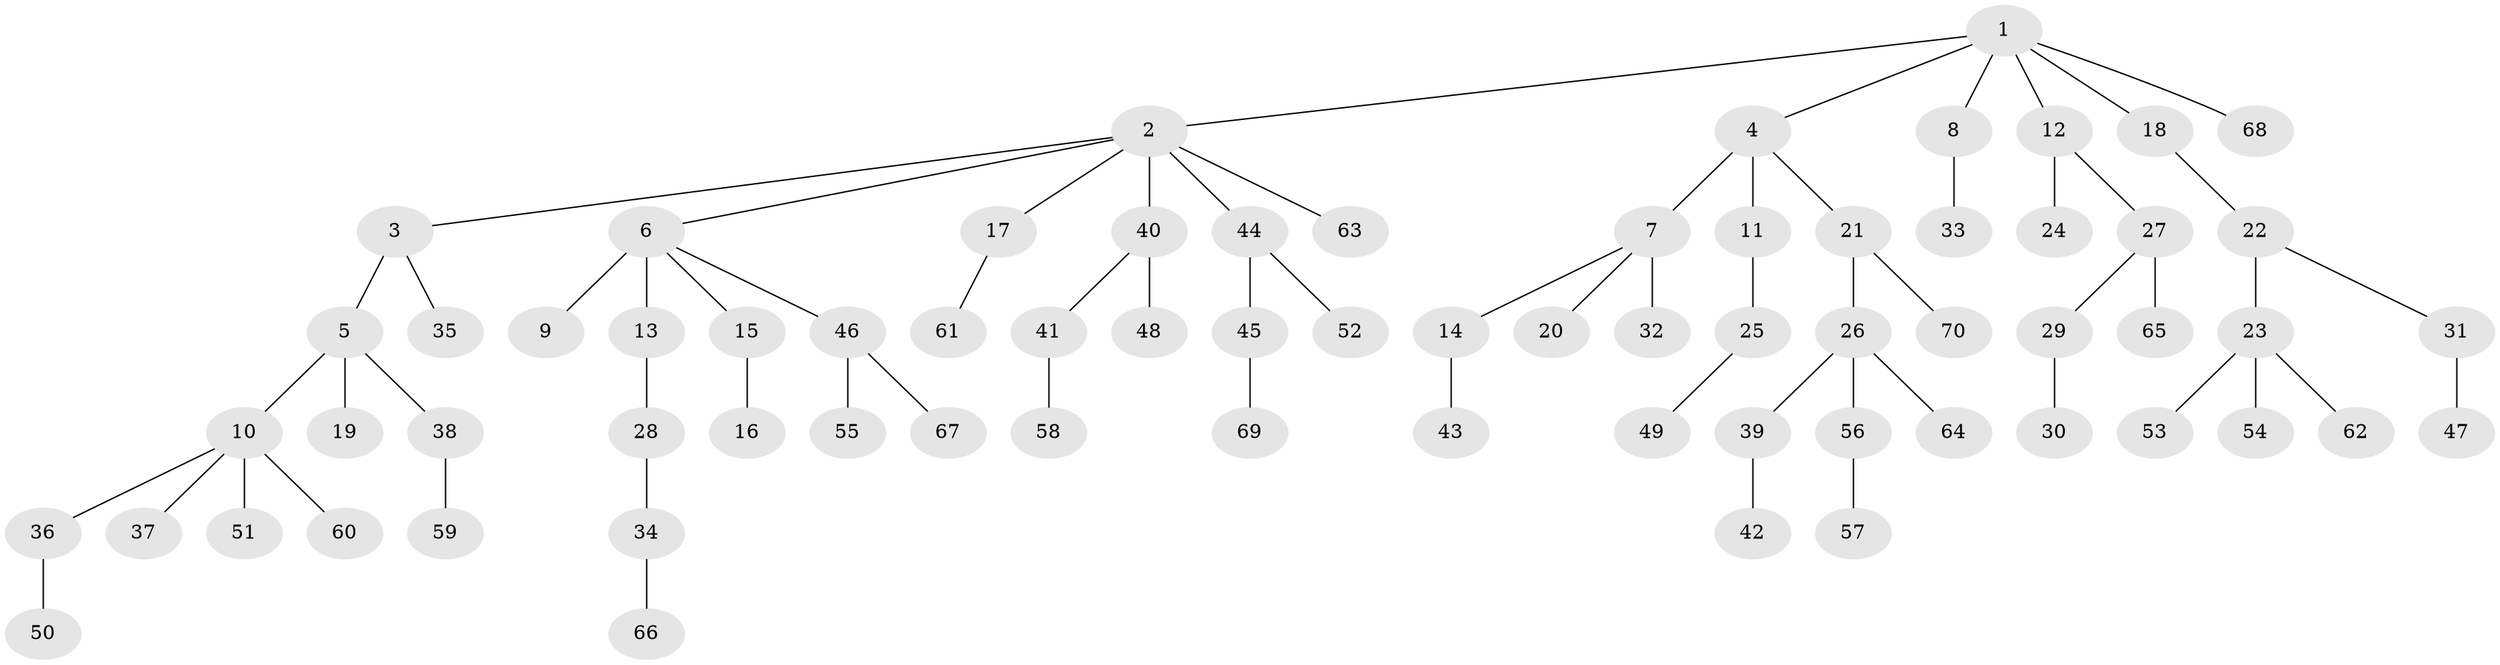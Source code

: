 // original degree distribution, {7: 0.007194244604316547, 8: 0.007194244604316547, 2: 0.28776978417266186, 1: 0.4748201438848921, 4: 0.08633093525179857, 6: 0.014388489208633094, 3: 0.1079136690647482, 5: 0.014388489208633094}
// Generated by graph-tools (version 1.1) at 2025/51/03/04/25 22:51:55]
// undirected, 70 vertices, 69 edges
graph export_dot {
  node [color=gray90,style=filled];
  1;
  2;
  3;
  4;
  5;
  6;
  7;
  8;
  9;
  10;
  11;
  12;
  13;
  14;
  15;
  16;
  17;
  18;
  19;
  20;
  21;
  22;
  23;
  24;
  25;
  26;
  27;
  28;
  29;
  30;
  31;
  32;
  33;
  34;
  35;
  36;
  37;
  38;
  39;
  40;
  41;
  42;
  43;
  44;
  45;
  46;
  47;
  48;
  49;
  50;
  51;
  52;
  53;
  54;
  55;
  56;
  57;
  58;
  59;
  60;
  61;
  62;
  63;
  64;
  65;
  66;
  67;
  68;
  69;
  70;
  1 -- 2 [weight=1.0];
  1 -- 4 [weight=1.0];
  1 -- 8 [weight=1.0];
  1 -- 12 [weight=1.0];
  1 -- 18 [weight=1.0];
  1 -- 68 [weight=1.0];
  2 -- 3 [weight=1.0];
  2 -- 6 [weight=1.0];
  2 -- 17 [weight=1.0];
  2 -- 40 [weight=1.0];
  2 -- 44 [weight=1.0];
  2 -- 63 [weight=1.0];
  3 -- 5 [weight=2.0];
  3 -- 35 [weight=1.0];
  4 -- 7 [weight=2.0];
  4 -- 11 [weight=1.0];
  4 -- 21 [weight=1.0];
  5 -- 10 [weight=1.0];
  5 -- 19 [weight=1.0];
  5 -- 38 [weight=1.0];
  6 -- 9 [weight=3.0];
  6 -- 13 [weight=1.0];
  6 -- 15 [weight=1.0];
  6 -- 46 [weight=1.0];
  7 -- 14 [weight=1.0];
  7 -- 20 [weight=1.0];
  7 -- 32 [weight=1.0];
  8 -- 33 [weight=3.0];
  10 -- 36 [weight=1.0];
  10 -- 37 [weight=1.0];
  10 -- 51 [weight=1.0];
  10 -- 60 [weight=1.0];
  11 -- 25 [weight=1.0];
  12 -- 24 [weight=1.0];
  12 -- 27 [weight=1.0];
  13 -- 28 [weight=2.0];
  14 -- 43 [weight=2.0];
  15 -- 16 [weight=1.0];
  17 -- 61 [weight=1.0];
  18 -- 22 [weight=1.0];
  21 -- 26 [weight=1.0];
  21 -- 70 [weight=1.0];
  22 -- 23 [weight=2.0];
  22 -- 31 [weight=1.0];
  23 -- 53 [weight=1.0];
  23 -- 54 [weight=1.0];
  23 -- 62 [weight=1.0];
  25 -- 49 [weight=1.0];
  26 -- 39 [weight=1.0];
  26 -- 56 [weight=1.0];
  26 -- 64 [weight=1.0];
  27 -- 29 [weight=1.0];
  27 -- 65 [weight=1.0];
  28 -- 34 [weight=1.0];
  29 -- 30 [weight=2.0];
  31 -- 47 [weight=2.0];
  34 -- 66 [weight=1.0];
  36 -- 50 [weight=1.0];
  38 -- 59 [weight=1.0];
  39 -- 42 [weight=1.0];
  40 -- 41 [weight=1.0];
  40 -- 48 [weight=2.0];
  41 -- 58 [weight=1.0];
  44 -- 45 [weight=1.0];
  44 -- 52 [weight=1.0];
  45 -- 69 [weight=2.0];
  46 -- 55 [weight=1.0];
  46 -- 67 [weight=1.0];
  56 -- 57 [weight=2.0];
}
